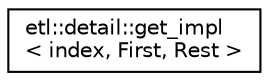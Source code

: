 digraph "Graphical Class Hierarchy"
{
  edge [fontname="Helvetica",fontsize="10",labelfontname="Helvetica",labelfontsize="10"];
  node [fontname="Helvetica",fontsize="10",shape=record];
  rankdir="LR";
  Node0 [label="etl::detail::get_impl\l\< index, First, Rest \>",height=0.2,width=0.4,color="black", fillcolor="white", style="filled",URL="$structetl_1_1detail_1_1get__impl.html"];
}
